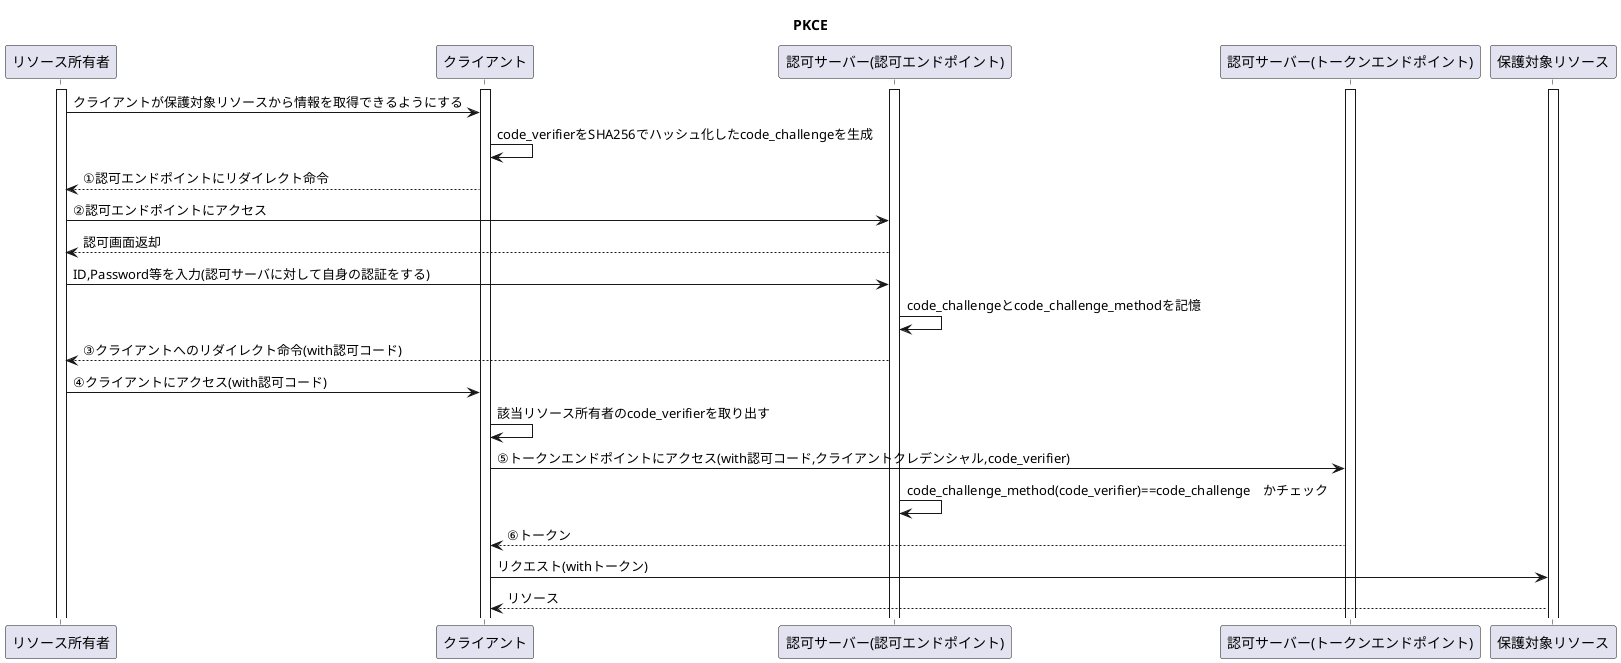 @startuml
title PKCE

participant "リソース所有者" as ResourceOwner
participant "クライアント" as Client

participant "認可サーバー(認可エンドポイント)" as AuthorizationServer_authz
participant "認可サーバー(トークンエンドポイント)" as AuthorizationServer_token
participant "保護対象リソース" as ProtectedResource

activate ResourceOwner
activate Client
activate AuthorizationServer_authz
activate AuthorizationServer_token
activate ProtectedResource

ResourceOwner -> Client: クライアントが保護対象リソースから情報を取得できるようにする
Client -> Client: code_verifierをSHA256でハッシュ化したcode_challengeを生成
Client --> ResourceOwner: ①認可エンドポイントにリダイレクト命令
ResourceOwner -> AuthorizationServer_authz: ②認可エンドポイントにアクセス
AuthorizationServer_authz --> ResourceOwner: 認可画面返却
ResourceOwner -> AuthorizationServer_authz: ID,Password等を入力(認可サーバに対して自身の認証をする)
AuthorizationServer_authz -> AuthorizationServer_authz: code_challengeとcode_challenge_methodを記憶
AuthorizationServer_authz --> ResourceOwner: ③クライアントへのリダイレクト命令(with認可コード)
ResourceOwner -> Client: ④クライアントにアクセス(with認可コード)
Client -> Client: 該当リソース所有者のcode_verifierを取り出す
Client -> AuthorizationServer_token: ⑤トークンエンドポイントにアクセス(with認可コード,クライアントクレデンシャル,code_verifier)
AuthorizationServer_authz -> AuthorizationServer_authz: code_challenge_method(code_verifier)==code_challenge　かチェック
AuthorizationServer_token --> Client: ⑥トークン
Client -> ProtectedResource: リクエスト(withトークン)
ProtectedResource --> Client: リソース

@enduml
